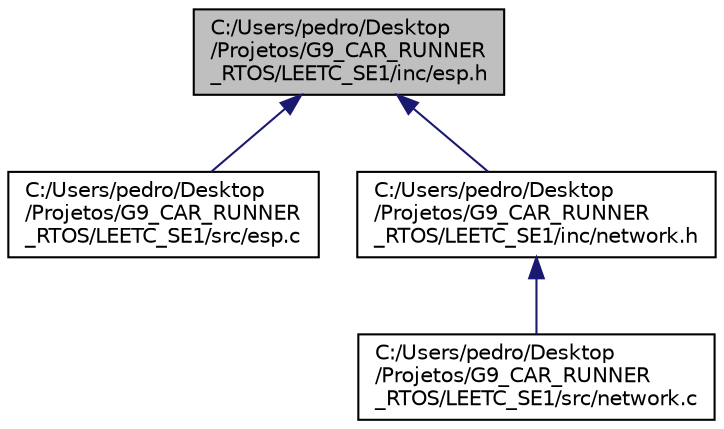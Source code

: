 digraph "C:/Users/pedro/Desktop/Projetos/G9_CAR_RUNNER_RTOS/LEETC_SE1/inc/esp.h"
{
 // LATEX_PDF_SIZE
  edge [fontname="Helvetica",fontsize="10",labelfontname="Helvetica",labelfontsize="10"];
  node [fontname="Helvetica",fontsize="10",shape=record];
  Node1 [label="C:/Users/pedro/Desktop\l/Projetos/G9_CAR_RUNNER\l_RTOS/LEETC_SE1/inc/esp.h",height=0.2,width=0.4,color="black", fillcolor="grey75", style="filled", fontcolor="black",tooltip=" "];
  Node1 -> Node2 [dir="back",color="midnightblue",fontsize="10",style="solid",fontname="Helvetica"];
  Node2 [label="C:/Users/pedro/Desktop\l/Projetos/G9_CAR_RUNNER\l_RTOS/LEETC_SE1/src/esp.c",height=0.2,width=0.4,color="black", fillcolor="white", style="filled",URL="$d3/dd0/esp_8c.html",tooltip=" "];
  Node1 -> Node3 [dir="back",color="midnightblue",fontsize="10",style="solid",fontname="Helvetica"];
  Node3 [label="C:/Users/pedro/Desktop\l/Projetos/G9_CAR_RUNNER\l_RTOS/LEETC_SE1/inc/network.h",height=0.2,width=0.4,color="black", fillcolor="white", style="filled",URL="$d9/d94/network_8h.html",tooltip=" "];
  Node3 -> Node4 [dir="back",color="midnightblue",fontsize="10",style="solid",fontname="Helvetica"];
  Node4 [label="C:/Users/pedro/Desktop\l/Projetos/G9_CAR_RUNNER\l_RTOS/LEETC_SE1/src/network.c",height=0.2,width=0.4,color="black", fillcolor="white", style="filled",URL="$d6/d6e/network_8c.html",tooltip=" "];
}
